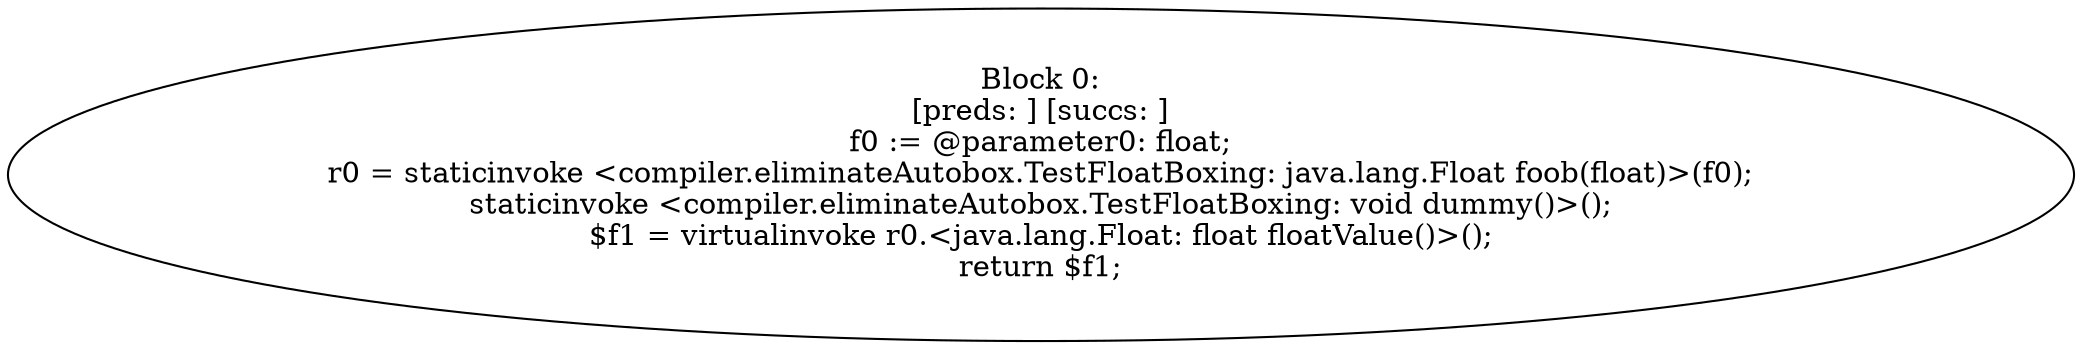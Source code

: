digraph "unitGraph" {
    "Block 0:
[preds: ] [succs: ]
f0 := @parameter0: float;
r0 = staticinvoke <compiler.eliminateAutobox.TestFloatBoxing: java.lang.Float foob(float)>(f0);
staticinvoke <compiler.eliminateAutobox.TestFloatBoxing: void dummy()>();
$f1 = virtualinvoke r0.<java.lang.Float: float floatValue()>();
return $f1;
"
}
